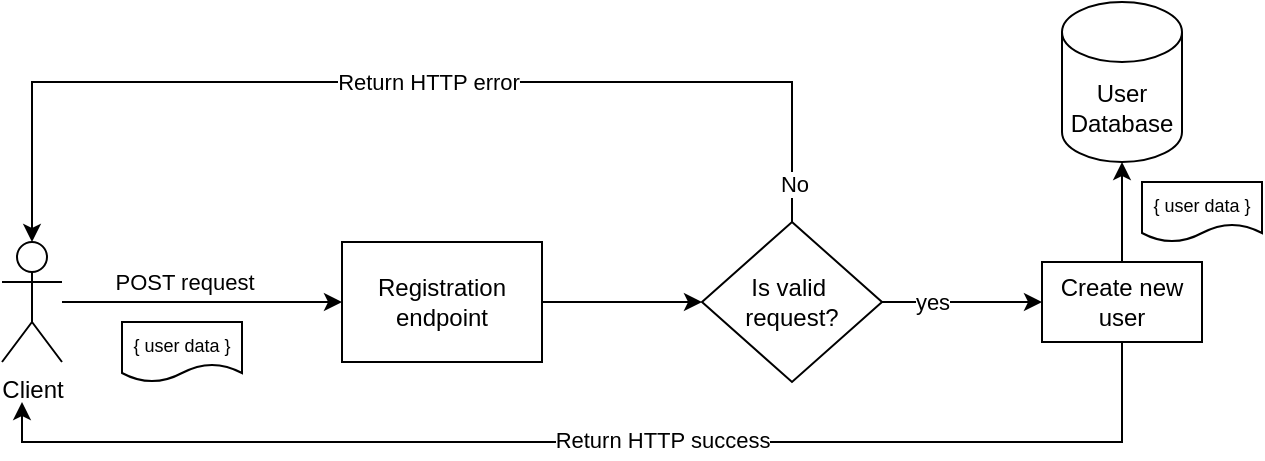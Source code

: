 <mxfile version="23.0.2" type="device">
  <diagram name="Page-1" id="1Q6fCelEe2z6ASVgYXHQ">
    <mxGraphModel dx="903" dy="633" grid="1" gridSize="10" guides="1" tooltips="1" connect="1" arrows="1" fold="1" page="1" pageScale="1" pageWidth="850" pageHeight="1100" math="0" shadow="0">
      <root>
        <mxCell id="0" />
        <mxCell id="1" parent="0" />
        <mxCell id="PDGte3Nl42UgdPUzoMXS-17" style="edgeStyle=orthogonalEdgeStyle;rounded=0;orthogonalLoop=1;jettySize=auto;html=1;entryX=0;entryY=0.5;entryDx=0;entryDy=0;" edge="1" parent="1" source="PDGte3Nl42UgdPUzoMXS-1" target="PDGte3Nl42UgdPUzoMXS-12">
          <mxGeometry relative="1" as="geometry" />
        </mxCell>
        <mxCell id="PDGte3Nl42UgdPUzoMXS-1" value="Registration endpoint" style="rounded=0;whiteSpace=wrap;html=1;" vertex="1" parent="1">
          <mxGeometry x="340" y="260" width="100" height="60" as="geometry" />
        </mxCell>
        <mxCell id="PDGte3Nl42UgdPUzoMXS-2" value="User Database" style="shape=cylinder3;whiteSpace=wrap;html=1;boundedLbl=1;backgroundOutline=1;size=15;" vertex="1" parent="1">
          <mxGeometry x="700" y="140" width="60" height="80" as="geometry" />
        </mxCell>
        <mxCell id="PDGte3Nl42UgdPUzoMXS-8" style="edgeStyle=orthogonalEdgeStyle;rounded=0;orthogonalLoop=1;jettySize=auto;html=1;" edge="1" parent="1" source="PDGte3Nl42UgdPUzoMXS-5" target="PDGte3Nl42UgdPUzoMXS-1">
          <mxGeometry relative="1" as="geometry" />
        </mxCell>
        <mxCell id="PDGte3Nl42UgdPUzoMXS-10" value="POST request" style="edgeLabel;html=1;align=center;verticalAlign=middle;resizable=0;points=[];" vertex="1" connectable="0" parent="PDGte3Nl42UgdPUzoMXS-8">
          <mxGeometry x="-0.1" relative="1" as="geometry">
            <mxPoint x="-2" y="-10" as="offset" />
          </mxGeometry>
        </mxCell>
        <mxCell id="PDGte3Nl42UgdPUzoMXS-5" value="Client" style="shape=umlActor;verticalLabelPosition=bottom;verticalAlign=top;html=1;outlineConnect=0;" vertex="1" parent="1">
          <mxGeometry x="170" y="260" width="30" height="60" as="geometry" />
        </mxCell>
        <mxCell id="PDGte3Nl42UgdPUzoMXS-12" value="&lt;div&gt;Is valid&amp;nbsp;&lt;/div&gt;&lt;div&gt;request?&lt;/div&gt;" style="rhombus;whiteSpace=wrap;html=1;" vertex="1" parent="1">
          <mxGeometry x="520" y="250" width="90" height="80" as="geometry" />
        </mxCell>
        <mxCell id="PDGte3Nl42UgdPUzoMXS-15" style="edgeStyle=orthogonalEdgeStyle;rounded=0;orthogonalLoop=1;jettySize=auto;html=1;entryX=0.5;entryY=0;entryDx=0;entryDy=0;entryPerimeter=0;exitX=0.5;exitY=0;exitDx=0;exitDy=0;" edge="1" parent="1" source="PDGte3Nl42UgdPUzoMXS-12" target="PDGte3Nl42UgdPUzoMXS-5">
          <mxGeometry relative="1" as="geometry">
            <Array as="points">
              <mxPoint x="565" y="180" />
              <mxPoint x="185" y="180" />
            </Array>
          </mxGeometry>
        </mxCell>
        <mxCell id="PDGte3Nl42UgdPUzoMXS-16" value="Return HTTP error" style="edgeLabel;html=1;align=center;verticalAlign=middle;resizable=0;points=[];" vertex="1" connectable="0" parent="PDGte3Nl42UgdPUzoMXS-15">
          <mxGeometry x="0.006" y="-1" relative="1" as="geometry">
            <mxPoint x="14" y="1" as="offset" />
          </mxGeometry>
        </mxCell>
        <mxCell id="PDGte3Nl42UgdPUzoMXS-18" value="No" style="edgeLabel;html=1;align=center;verticalAlign=middle;resizable=0;points=[];" vertex="1" connectable="0" parent="PDGte3Nl42UgdPUzoMXS-15">
          <mxGeometry x="-0.898" y="-1" relative="1" as="geometry">
            <mxPoint y="8" as="offset" />
          </mxGeometry>
        </mxCell>
        <mxCell id="PDGte3Nl42UgdPUzoMXS-20" style="edgeStyle=orthogonalEdgeStyle;rounded=0;orthogonalLoop=1;jettySize=auto;html=1;entryX=0;entryY=0.5;entryDx=0;entryDy=0;" edge="1" parent="1" source="PDGte3Nl42UgdPUzoMXS-12" target="PDGte3Nl42UgdPUzoMXS-25">
          <mxGeometry relative="1" as="geometry">
            <Array as="points">
              <mxPoint x="660" y="290" />
            </Array>
          </mxGeometry>
        </mxCell>
        <mxCell id="PDGte3Nl42UgdPUzoMXS-21" value="yes" style="edgeLabel;html=1;align=center;verticalAlign=middle;resizable=0;points=[];" vertex="1" connectable="0" parent="PDGte3Nl42UgdPUzoMXS-20">
          <mxGeometry x="-0.585" y="-2" relative="1" as="geometry">
            <mxPoint x="8" y="-2" as="offset" />
          </mxGeometry>
        </mxCell>
        <mxCell id="PDGte3Nl42UgdPUzoMXS-24" value="&lt;font style=&quot;font-size: 9px;&quot;&gt;{ user data }&lt;/font&gt;" style="shape=document;whiteSpace=wrap;html=1;boundedLbl=1;" vertex="1" parent="1">
          <mxGeometry x="230" y="300" width="60" height="30" as="geometry" />
        </mxCell>
        <mxCell id="PDGte3Nl42UgdPUzoMXS-27" style="edgeStyle=orthogonalEdgeStyle;rounded=0;orthogonalLoop=1;jettySize=auto;html=1;" edge="1" parent="1" source="PDGte3Nl42UgdPUzoMXS-25" target="PDGte3Nl42UgdPUzoMXS-2">
          <mxGeometry relative="1" as="geometry" />
        </mxCell>
        <mxCell id="PDGte3Nl42UgdPUzoMXS-29" style="edgeStyle=orthogonalEdgeStyle;rounded=0;orthogonalLoop=1;jettySize=auto;html=1;" edge="1" parent="1" source="PDGte3Nl42UgdPUzoMXS-25">
          <mxGeometry relative="1" as="geometry">
            <mxPoint x="180" y="340" as="targetPoint" />
            <Array as="points">
              <mxPoint x="730" y="360" />
              <mxPoint x="180" y="360" />
              <mxPoint x="180" y="340" />
            </Array>
          </mxGeometry>
        </mxCell>
        <mxCell id="PDGte3Nl42UgdPUzoMXS-30" value="Return HTTP success" style="edgeLabel;html=1;align=center;verticalAlign=middle;resizable=0;points=[];" vertex="1" connectable="0" parent="PDGte3Nl42UgdPUzoMXS-29">
          <mxGeometry x="-0.431" y="-1" relative="1" as="geometry">
            <mxPoint x="-104" as="offset" />
          </mxGeometry>
        </mxCell>
        <mxCell id="PDGte3Nl42UgdPUzoMXS-25" value="Create new user" style="rounded=0;whiteSpace=wrap;html=1;" vertex="1" parent="1">
          <mxGeometry x="690" y="270" width="80" height="40" as="geometry" />
        </mxCell>
        <mxCell id="PDGte3Nl42UgdPUzoMXS-28" value="&lt;font style=&quot;font-size: 9px;&quot;&gt;{ user data }&lt;/font&gt;" style="shape=document;whiteSpace=wrap;html=1;boundedLbl=1;" vertex="1" parent="1">
          <mxGeometry x="740" y="230" width="60" height="30" as="geometry" />
        </mxCell>
      </root>
    </mxGraphModel>
  </diagram>
</mxfile>

